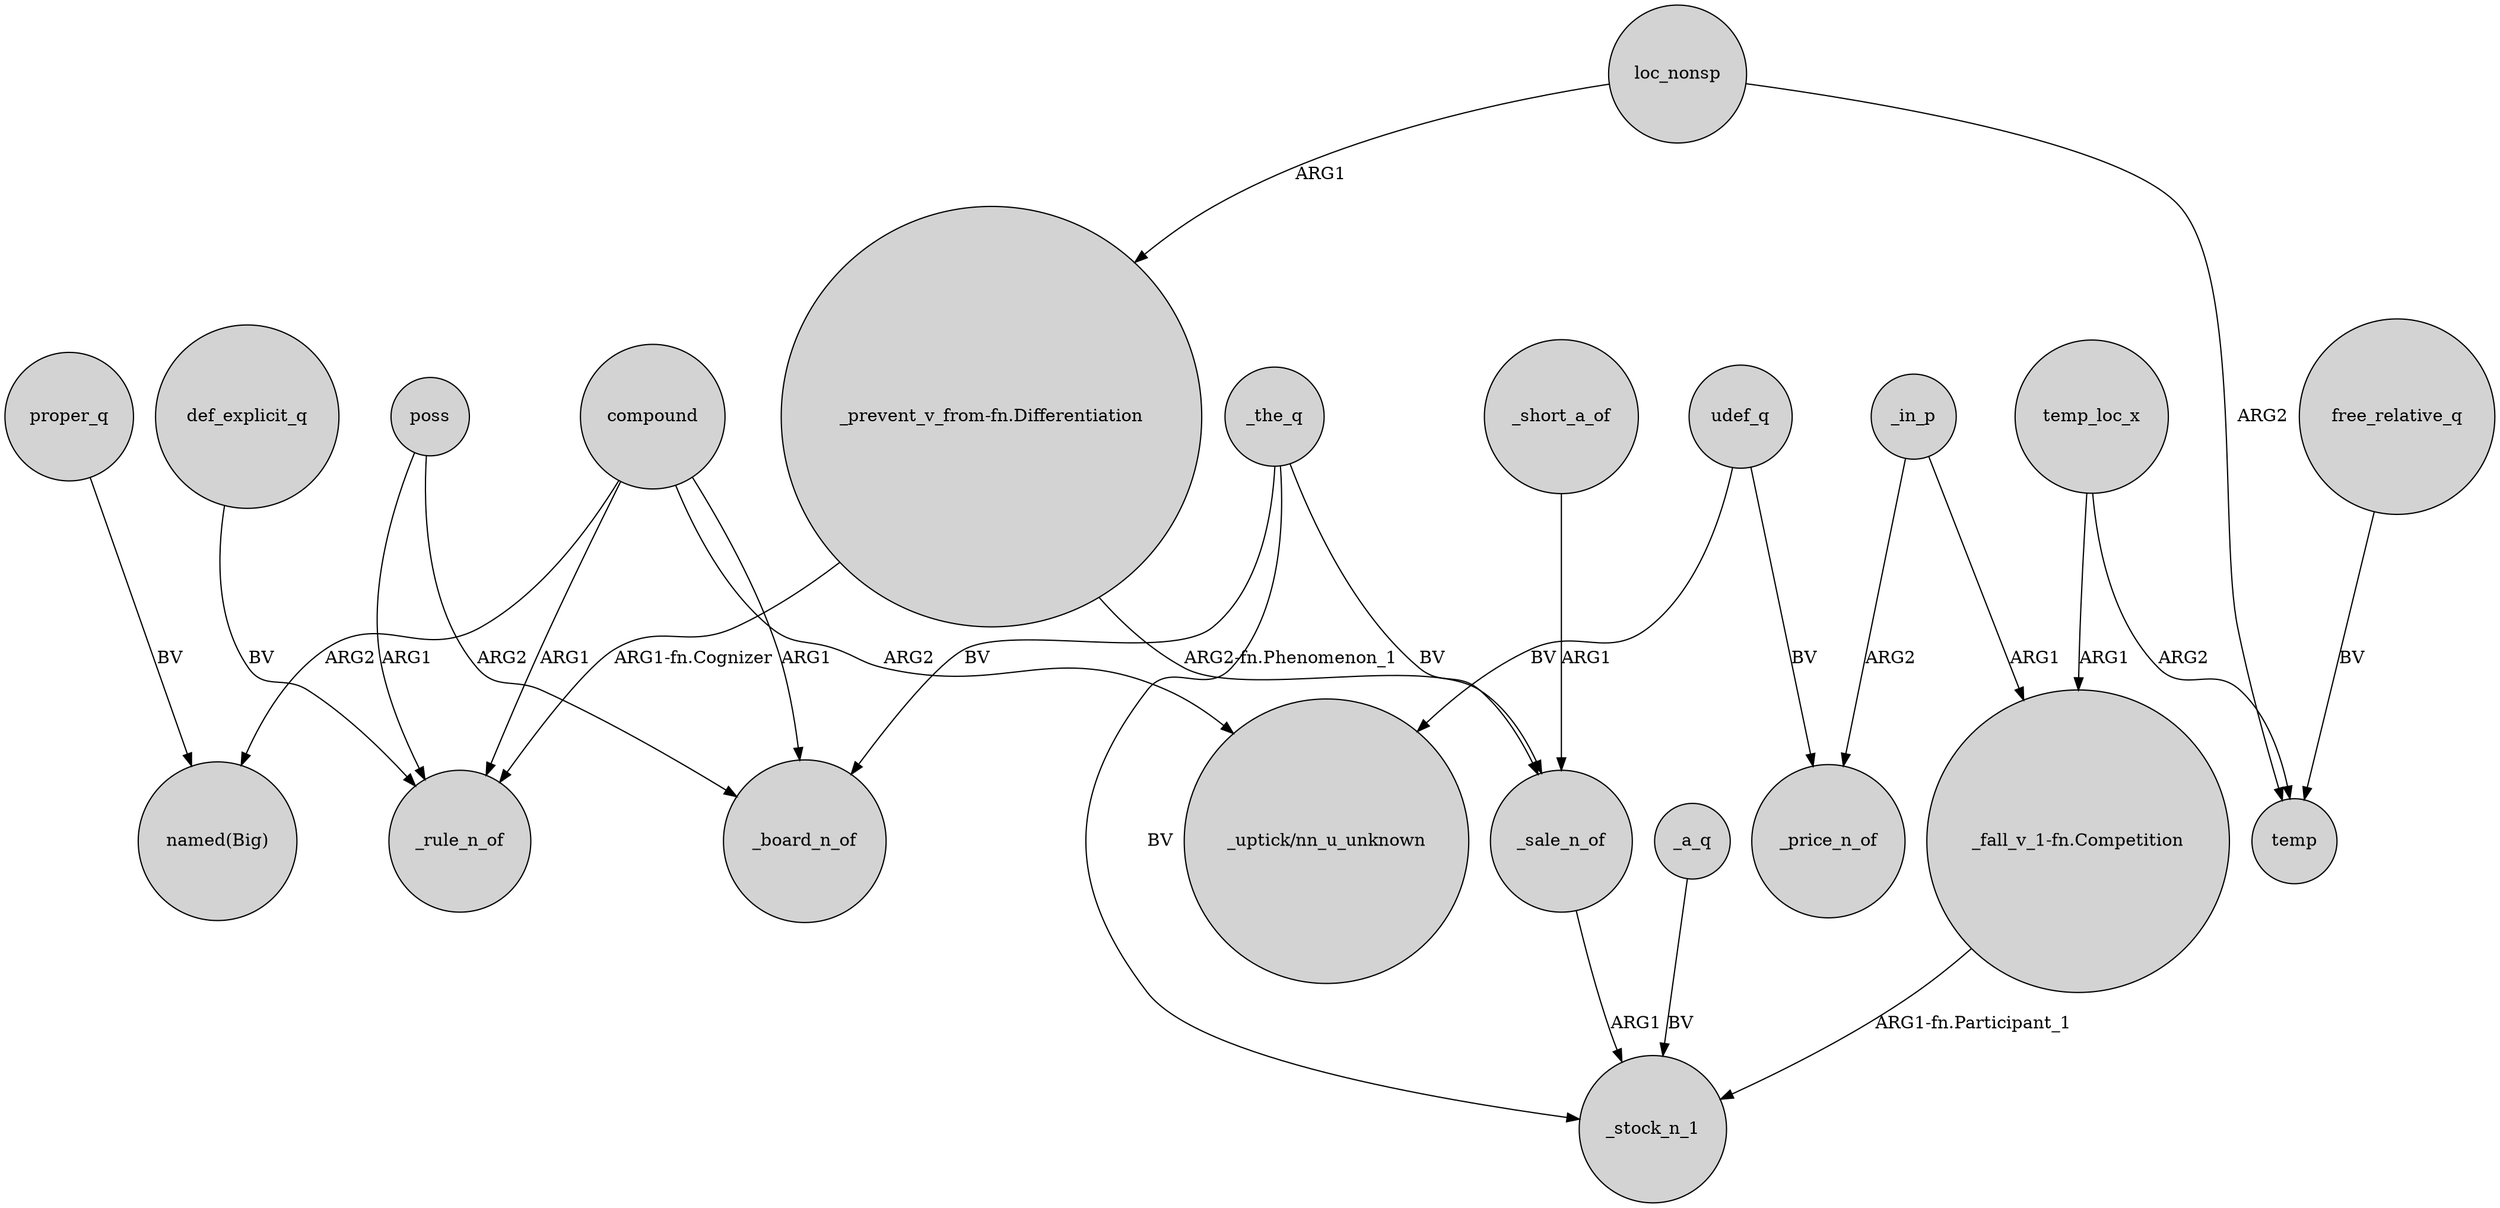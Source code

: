 digraph {
	node [shape=circle style=filled]
	"_prevent_v_from-fn.Differentiation" -> _rule_n_of [label="ARG1-fn.Cognizer"]
	loc_nonsp -> "_prevent_v_from-fn.Differentiation" [label=ARG1]
	def_explicit_q -> _rule_n_of [label=BV]
	_in_p -> "_fall_v_1-fn.Competition" [label=ARG1]
	udef_q -> _price_n_of [label=BV]
	compound -> "named(Big)" [label=ARG2]
	temp_loc_x -> temp [label=ARG2]
	temp_loc_x -> "_fall_v_1-fn.Competition" [label=ARG1]
	_sale_n_of -> _stock_n_1 [label=ARG1]
	_the_q -> _board_n_of [label=BV]
	loc_nonsp -> temp [label=ARG2]
	_short_a_of -> _sale_n_of [label=ARG1]
	_the_q -> _stock_n_1 [label=BV]
	compound -> _board_n_of [label=ARG1]
	compound -> "_uptick/nn_u_unknown" [label=ARG2]
	_in_p -> _price_n_of [label=ARG2]
	poss -> _board_n_of [label=ARG2]
	"_fall_v_1-fn.Competition" -> _stock_n_1 [label="ARG1-fn.Participant_1"]
	proper_q -> "named(Big)" [label=BV]
	free_relative_q -> temp [label=BV]
	compound -> _rule_n_of [label=ARG1]
	poss -> _rule_n_of [label=ARG1]
	udef_q -> "_uptick/nn_u_unknown" [label=BV]
	"_prevent_v_from-fn.Differentiation" -> _sale_n_of [label="ARG2-fn.Phenomenon_1"]
	_the_q -> _sale_n_of [label=BV]
	_a_q -> _stock_n_1 [label=BV]
}
